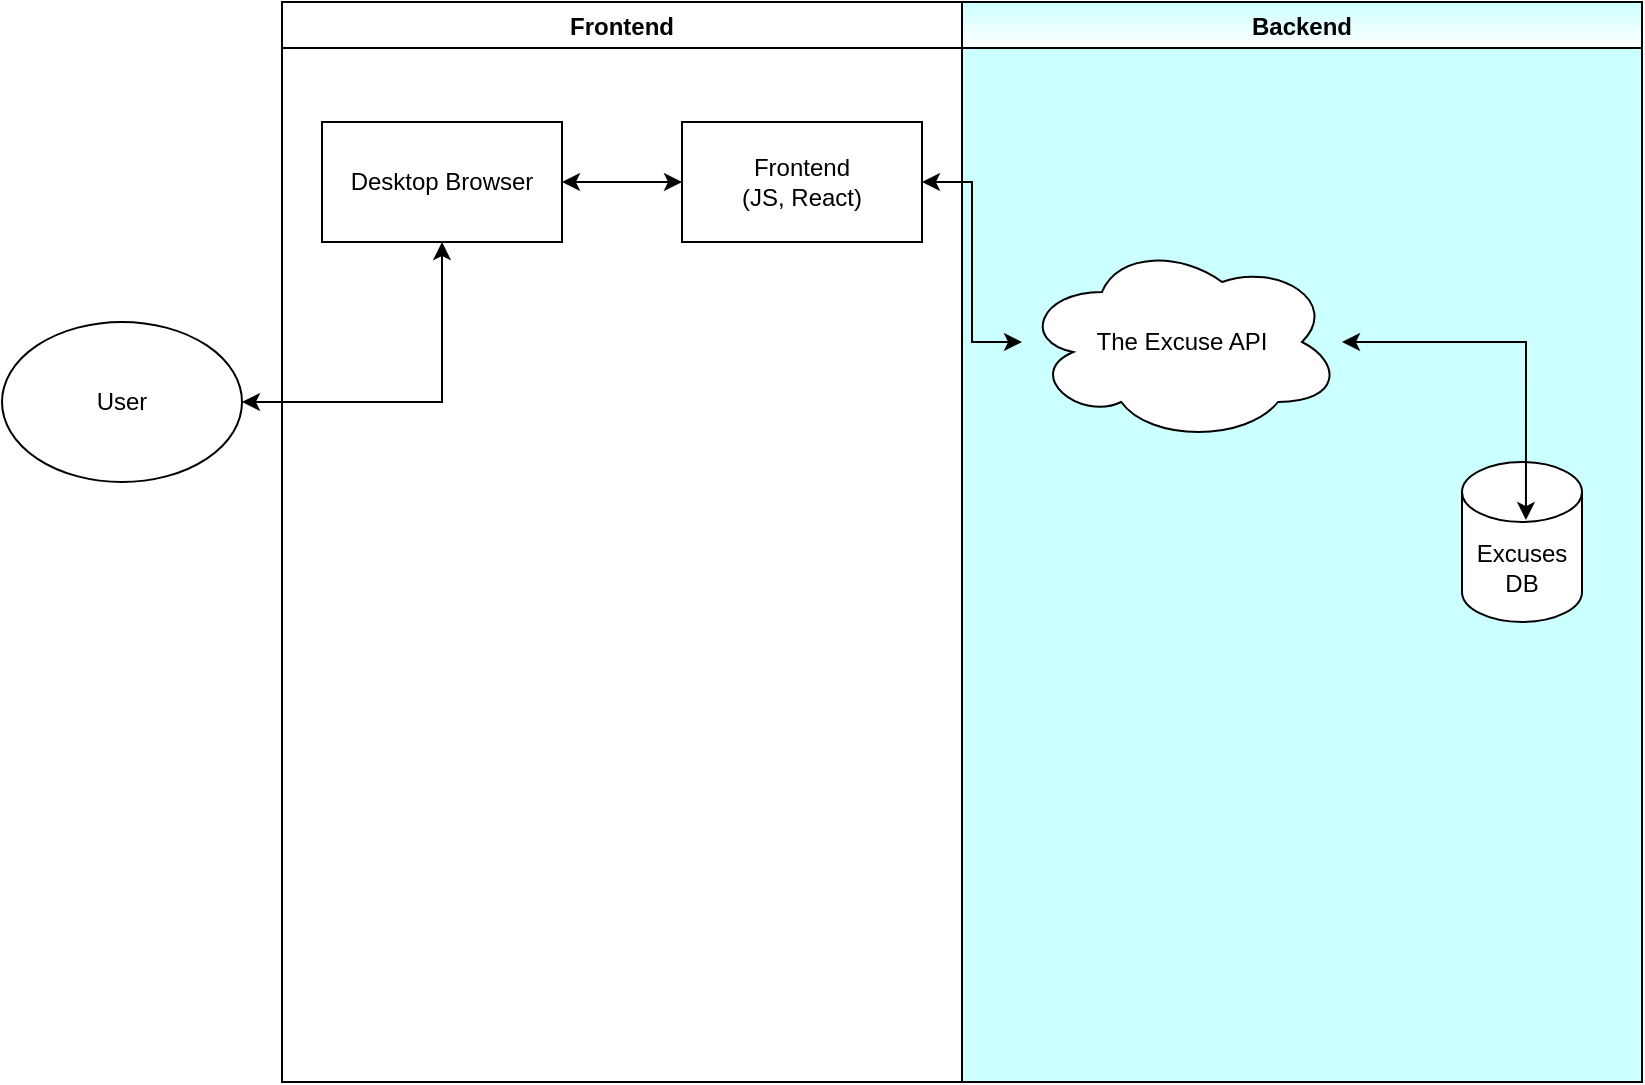 <mxfile version="15.4.0" type="device"><diagram id="u6FuRxvIENz0sCl4oHch" name="Page-1"><mxGraphModel dx="2249" dy="822" grid="1" gridSize="10" guides="1" tooltips="1" connect="1" arrows="1" fold="1" page="1" pageScale="1" pageWidth="827" pageHeight="1169" math="0" shadow="0"><root><mxCell id="0"/><mxCell id="1" parent="0"/><mxCell id="CnExRzKJuUDG11Lil8nh-13" value="Backend" style="swimlane;fillColor=#CCFFFF;gradientColor=#ffffff;swimlaneFillColor=#CCFFFF;" parent="1" vertex="1"><mxGeometry x="470" y="70" width="340" height="540" as="geometry"/></mxCell><mxCell id="CnExRzKJuUDG11Lil8nh-1" value="The Excuse API" style="ellipse;shape=cloud;whiteSpace=wrap;html=1;" parent="1" vertex="1"><mxGeometry x="500" y="190" width="160" height="100" as="geometry"/></mxCell><mxCell id="CnExRzKJuUDG11Lil8nh-2" value="Excuses DB" style="shape=cylinder3;whiteSpace=wrap;html=1;boundedLbl=1;backgroundOutline=1;size=15;" parent="1" vertex="1"><mxGeometry x="720" y="300" width="60" height="80" as="geometry"/></mxCell><mxCell id="CnExRzKJuUDG11Lil8nh-3" value="Frontend&lt;br&gt;(JS, React)" style="rounded=0;whiteSpace=wrap;html=1;" parent="1" vertex="1"><mxGeometry x="330" y="130" width="120" height="60" as="geometry"/></mxCell><mxCell id="CnExRzKJuUDG11Lil8nh-4" value="User" style="ellipse;whiteSpace=wrap;html=1;" parent="1" vertex="1"><mxGeometry x="-10" y="230" width="120" height="80" as="geometry"/></mxCell><mxCell id="CnExRzKJuUDG11Lil8nh-5" value="Desktop Browser" style="rounded=0;whiteSpace=wrap;html=1;" parent="1" vertex="1"><mxGeometry x="150" y="130" width="120" height="60" as="geometry"/></mxCell><mxCell id="CnExRzKJuUDG11Lil8nh-9" value="" style="endArrow=classic;startArrow=classic;html=1;rounded=0;edgeStyle=orthogonalEdgeStyle;entryX=0.533;entryY=0.363;entryDx=0;entryDy=0;entryPerimeter=0;" parent="1" source="CnExRzKJuUDG11Lil8nh-1" target="CnExRzKJuUDG11Lil8nh-2" edge="1"><mxGeometry width="50" height="50" relative="1" as="geometry"><mxPoint x="620" y="370" as="sourcePoint"/><mxPoint x="670" y="320" as="targetPoint"/></mxGeometry></mxCell><mxCell id="CnExRzKJuUDG11Lil8nh-10" value="" style="endArrow=classic;startArrow=classic;html=1;rounded=0;edgeStyle=orthogonalEdgeStyle;" parent="1" source="CnExRzKJuUDG11Lil8nh-3" target="CnExRzKJuUDG11Lil8nh-1" edge="1"><mxGeometry width="50" height="50" relative="1" as="geometry"><mxPoint x="510" y="150" as="sourcePoint"/><mxPoint x="560" y="100" as="targetPoint"/></mxGeometry></mxCell><mxCell id="CnExRzKJuUDG11Lil8nh-11" value="" style="endArrow=classic;startArrow=classic;html=1;rounded=0;edgeStyle=orthogonalEdgeStyle;" parent="1" source="CnExRzKJuUDG11Lil8nh-5" target="CnExRzKJuUDG11Lil8nh-3" edge="1"><mxGeometry width="50" height="50" relative="1" as="geometry"><mxPoint x="280" y="260" as="sourcePoint"/><mxPoint x="330" y="210" as="targetPoint"/></mxGeometry></mxCell><mxCell id="CnExRzKJuUDG11Lil8nh-12" value="" style="endArrow=classic;startArrow=classic;html=1;rounded=0;edgeStyle=orthogonalEdgeStyle;" parent="1" source="CnExRzKJuUDG11Lil8nh-4" target="CnExRzKJuUDG11Lil8nh-5" edge="1"><mxGeometry width="50" height="50" relative="1" as="geometry"><mxPoint x="60" y="200" as="sourcePoint"/><mxPoint x="110" y="150" as="targetPoint"/></mxGeometry></mxCell><mxCell id="CnExRzKJuUDG11Lil8nh-14" value="Frontend" style="swimlane;startSize=23;" parent="1" vertex="1"><mxGeometry x="130" y="70" width="340" height="540" as="geometry"/></mxCell></root></mxGraphModel></diagram></mxfile>